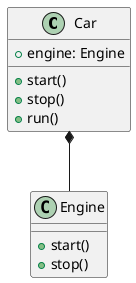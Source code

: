 @startuml
class Car {
    +engine: Engine
    +start()
    +stop()
    +run()
}
 
class Engine {
    +start()
    +stop()
}
 
Car *-- Engine
@enduml